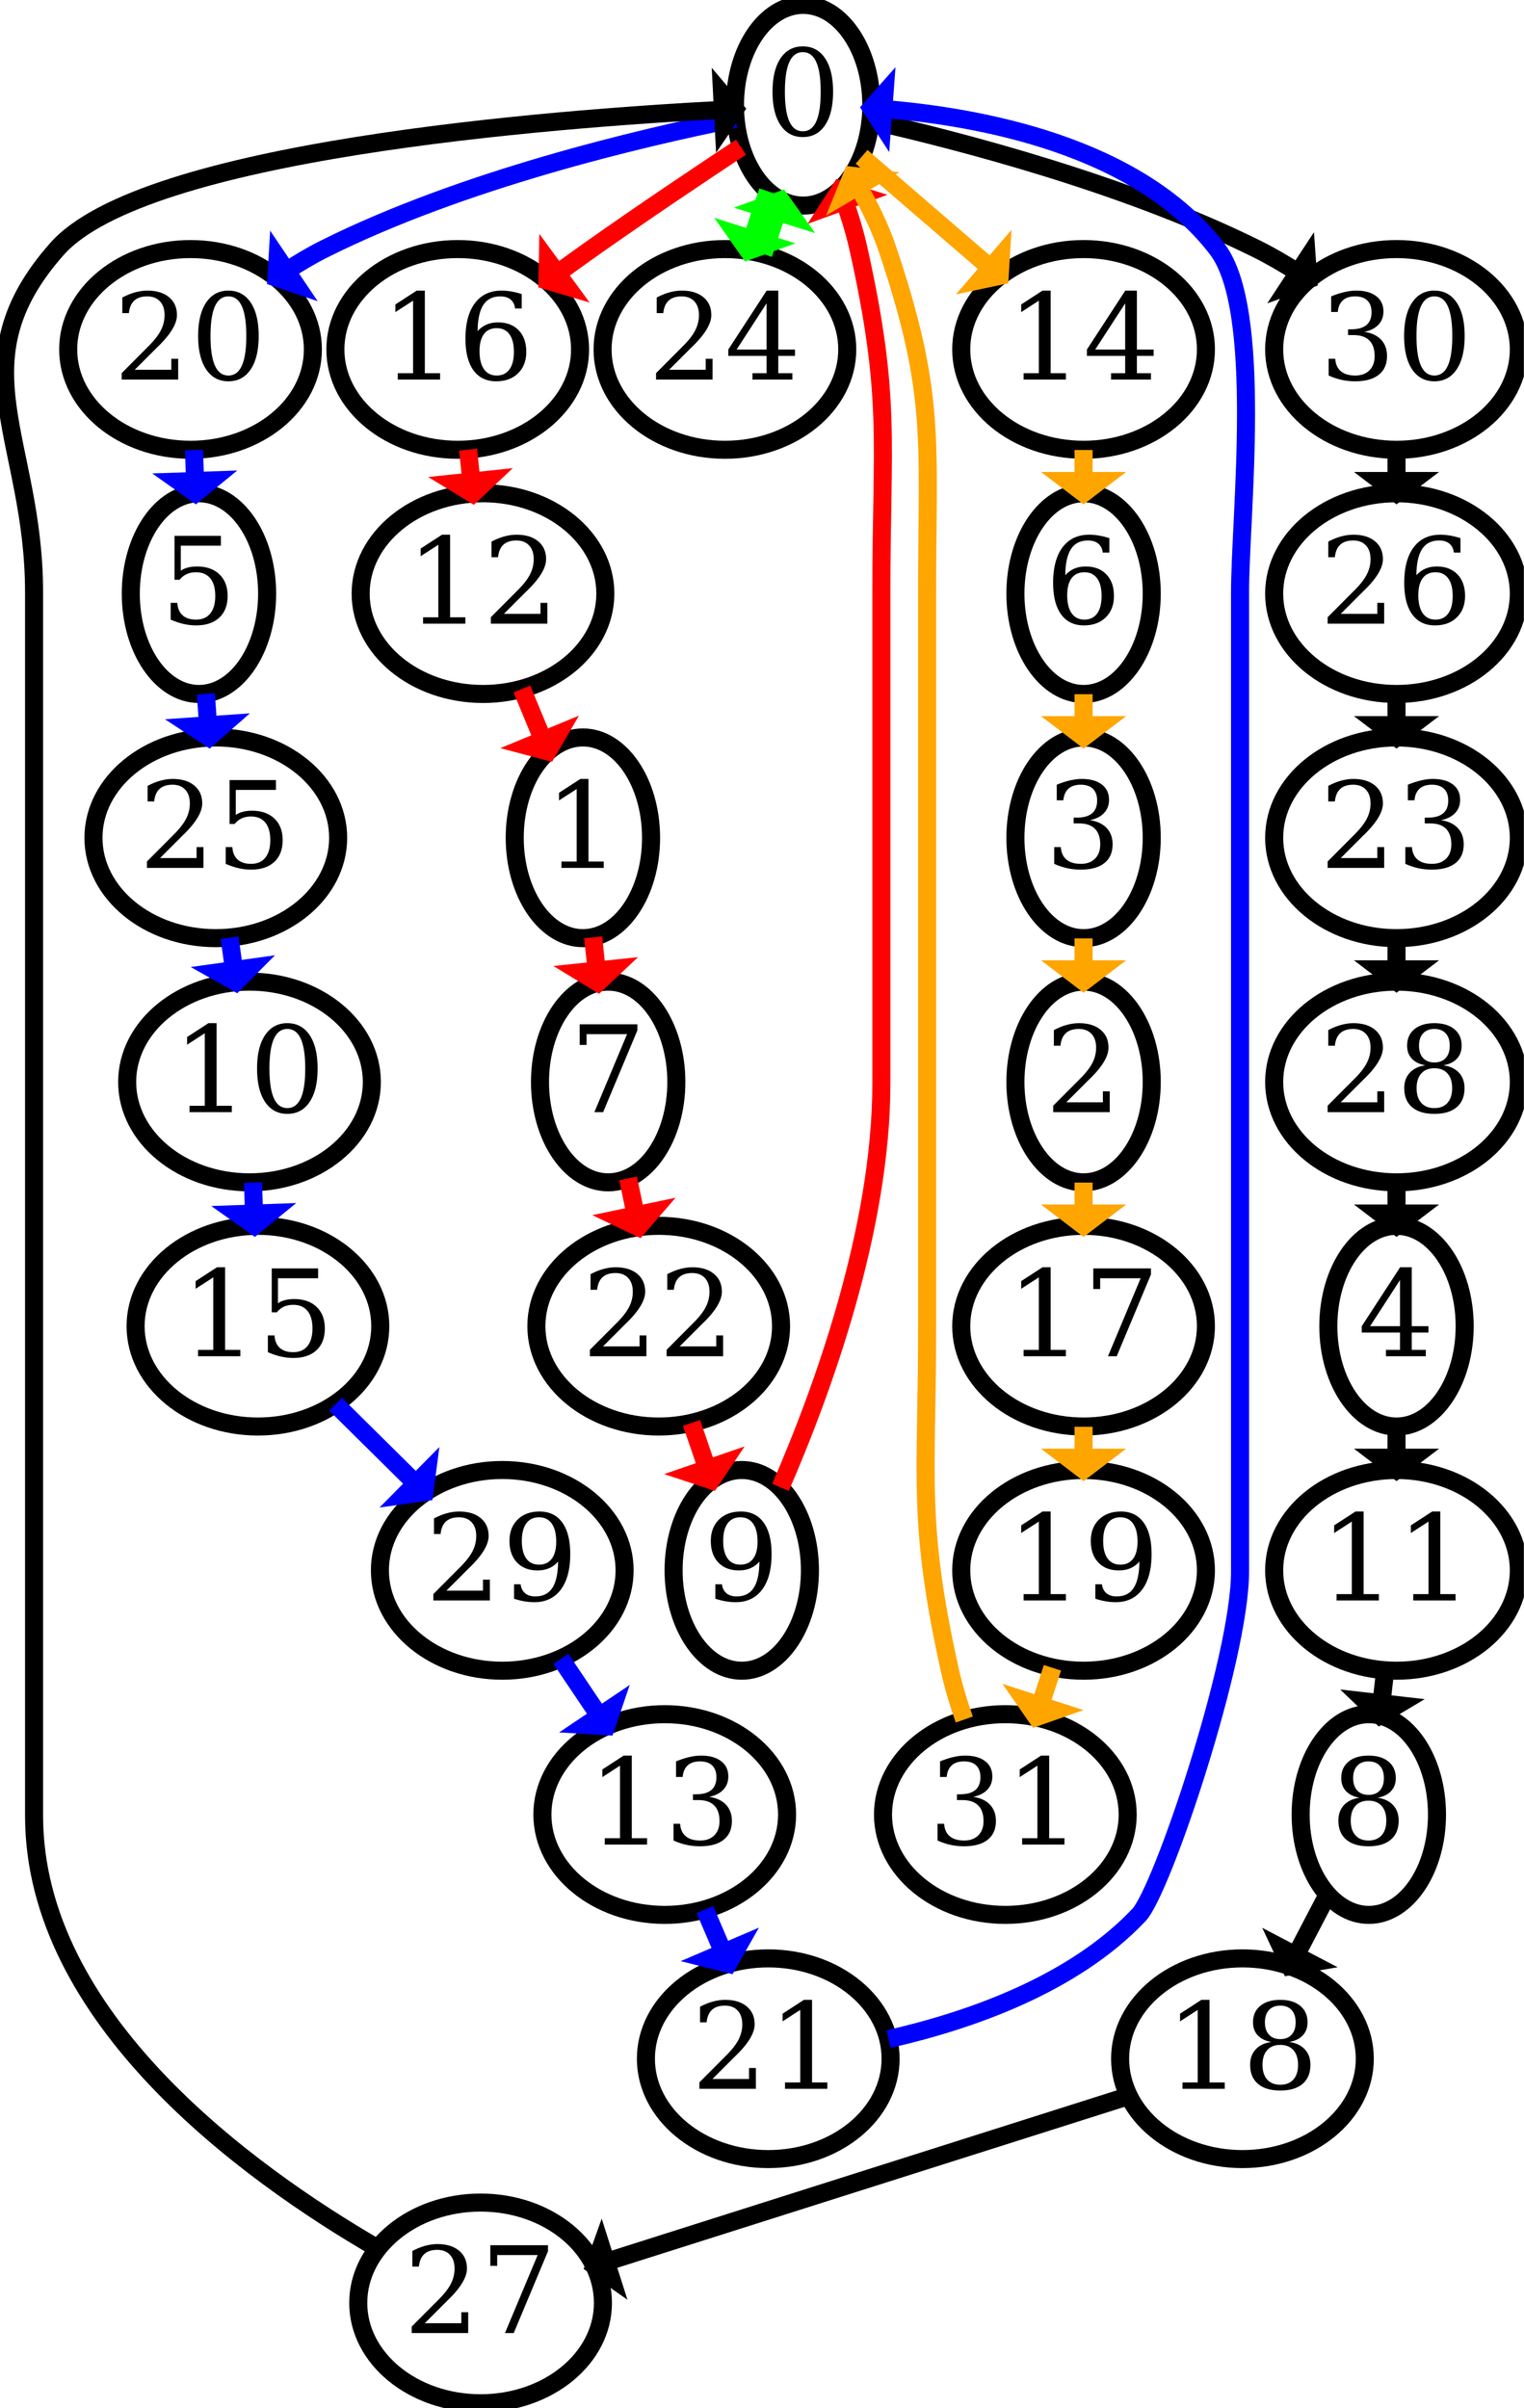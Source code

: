 digraph g {
ratio="compress"
node [fontsize = 100];
0 [pos = "82,76!", penwidth=15];
1 [pos = "96,44!", penwidth=15];
2 [pos = "50,5!", penwidth=15];
3 [pos = "49,8!", penwidth=15];
4 [pos = "13,7!", penwidth=15];
5 [pos = "29,89!", penwidth=15];
6 [pos = "58,30!", penwidth=15];
7 [pos = "84,39!", penwidth=15];
8 [pos = "14,24!", penwidth=15];
9 [pos = "2,39!", penwidth=15];
10 [pos = "3,82!", penwidth=15];
11 [pos = "5,10!", penwidth=15];
12 [pos = "98,52!", penwidth=15];
13 [pos = "84,25!", penwidth=15];
14 [pos = "61,59!", penwidth=15];
15 [pos = "1,65!", penwidth=15];
16 [pos = "88,51!", penwidth=15];
17 [pos = "91,2!", penwidth=15];
18 [pos = "19,32!", penwidth=15];
19 [pos = "93,3!", penwidth=15];
20 [pos = "50,93!", penwidth=15];
21 [pos = "98,14!", penwidth=15];
22 [pos = "5,42!", penwidth=15];
23 [pos = "42,9!", penwidth=15];
24 [pos = "61,62!", penwidth=15];
25 [pos = "9,97!", penwidth=15];
26 [pos = "80,55!", penwidth=15];
27 [pos = "57,69!", penwidth=15];
28 [pos = "23,15!", penwidth=15];
29 [pos = "20,70!", penwidth=15];
30 [pos = "85,60!", penwidth=15];
31 [pos = "98,5!", penwidth=15];
0->20 [color=blue, penwidth=15];
20->5 [color=blue, penwidth=15];
5->25 [color=blue, penwidth=15];
25->10 [color=blue, penwidth=15];
10->15 [color=blue, penwidth=15];
15->29 [color=blue, penwidth=15];
29->13 [color=blue, penwidth=15];
13->21 [color=blue, penwidth=15];
21->0 [color=blue, penwidth=15];
0->16 [color=red, penwidth=15];
16->12 [color=red, penwidth=15];
12->1 [color=red, penwidth=15];
1->7 [color=red, penwidth=15];
7->22 [color=red, penwidth=15];
22->9 [color=red, penwidth=15];
9->0 [color=red, penwidth=15];
0->30 [color=black, penwidth=15];
30->26 [color=black, penwidth=15];
26->23 [color=black, penwidth=15];
23->28 [color=black, penwidth=15];
28->4 [color=black, penwidth=15];
4->11 [color=black, penwidth=15];
11->8 [color=black, penwidth=15];
8->18 [color=black, penwidth=15];
18->27 [color=black, penwidth=15];
27->0 [color=black, penwidth=15];
0->24 [color=green, penwidth=15];
24->0 [color=green, penwidth=15];
0->14 [color=orange, penwidth=15];
14->6 [color=orange, penwidth=15];
6->3 [color=orange, penwidth=15];
3->2 [color=orange, penwidth=15];
2->17 [color=orange, penwidth=15];
17->19 [color=orange, penwidth=15];
19->31 [color=orange, penwidth=15];
31->0 [color=orange, penwidth=15];
}